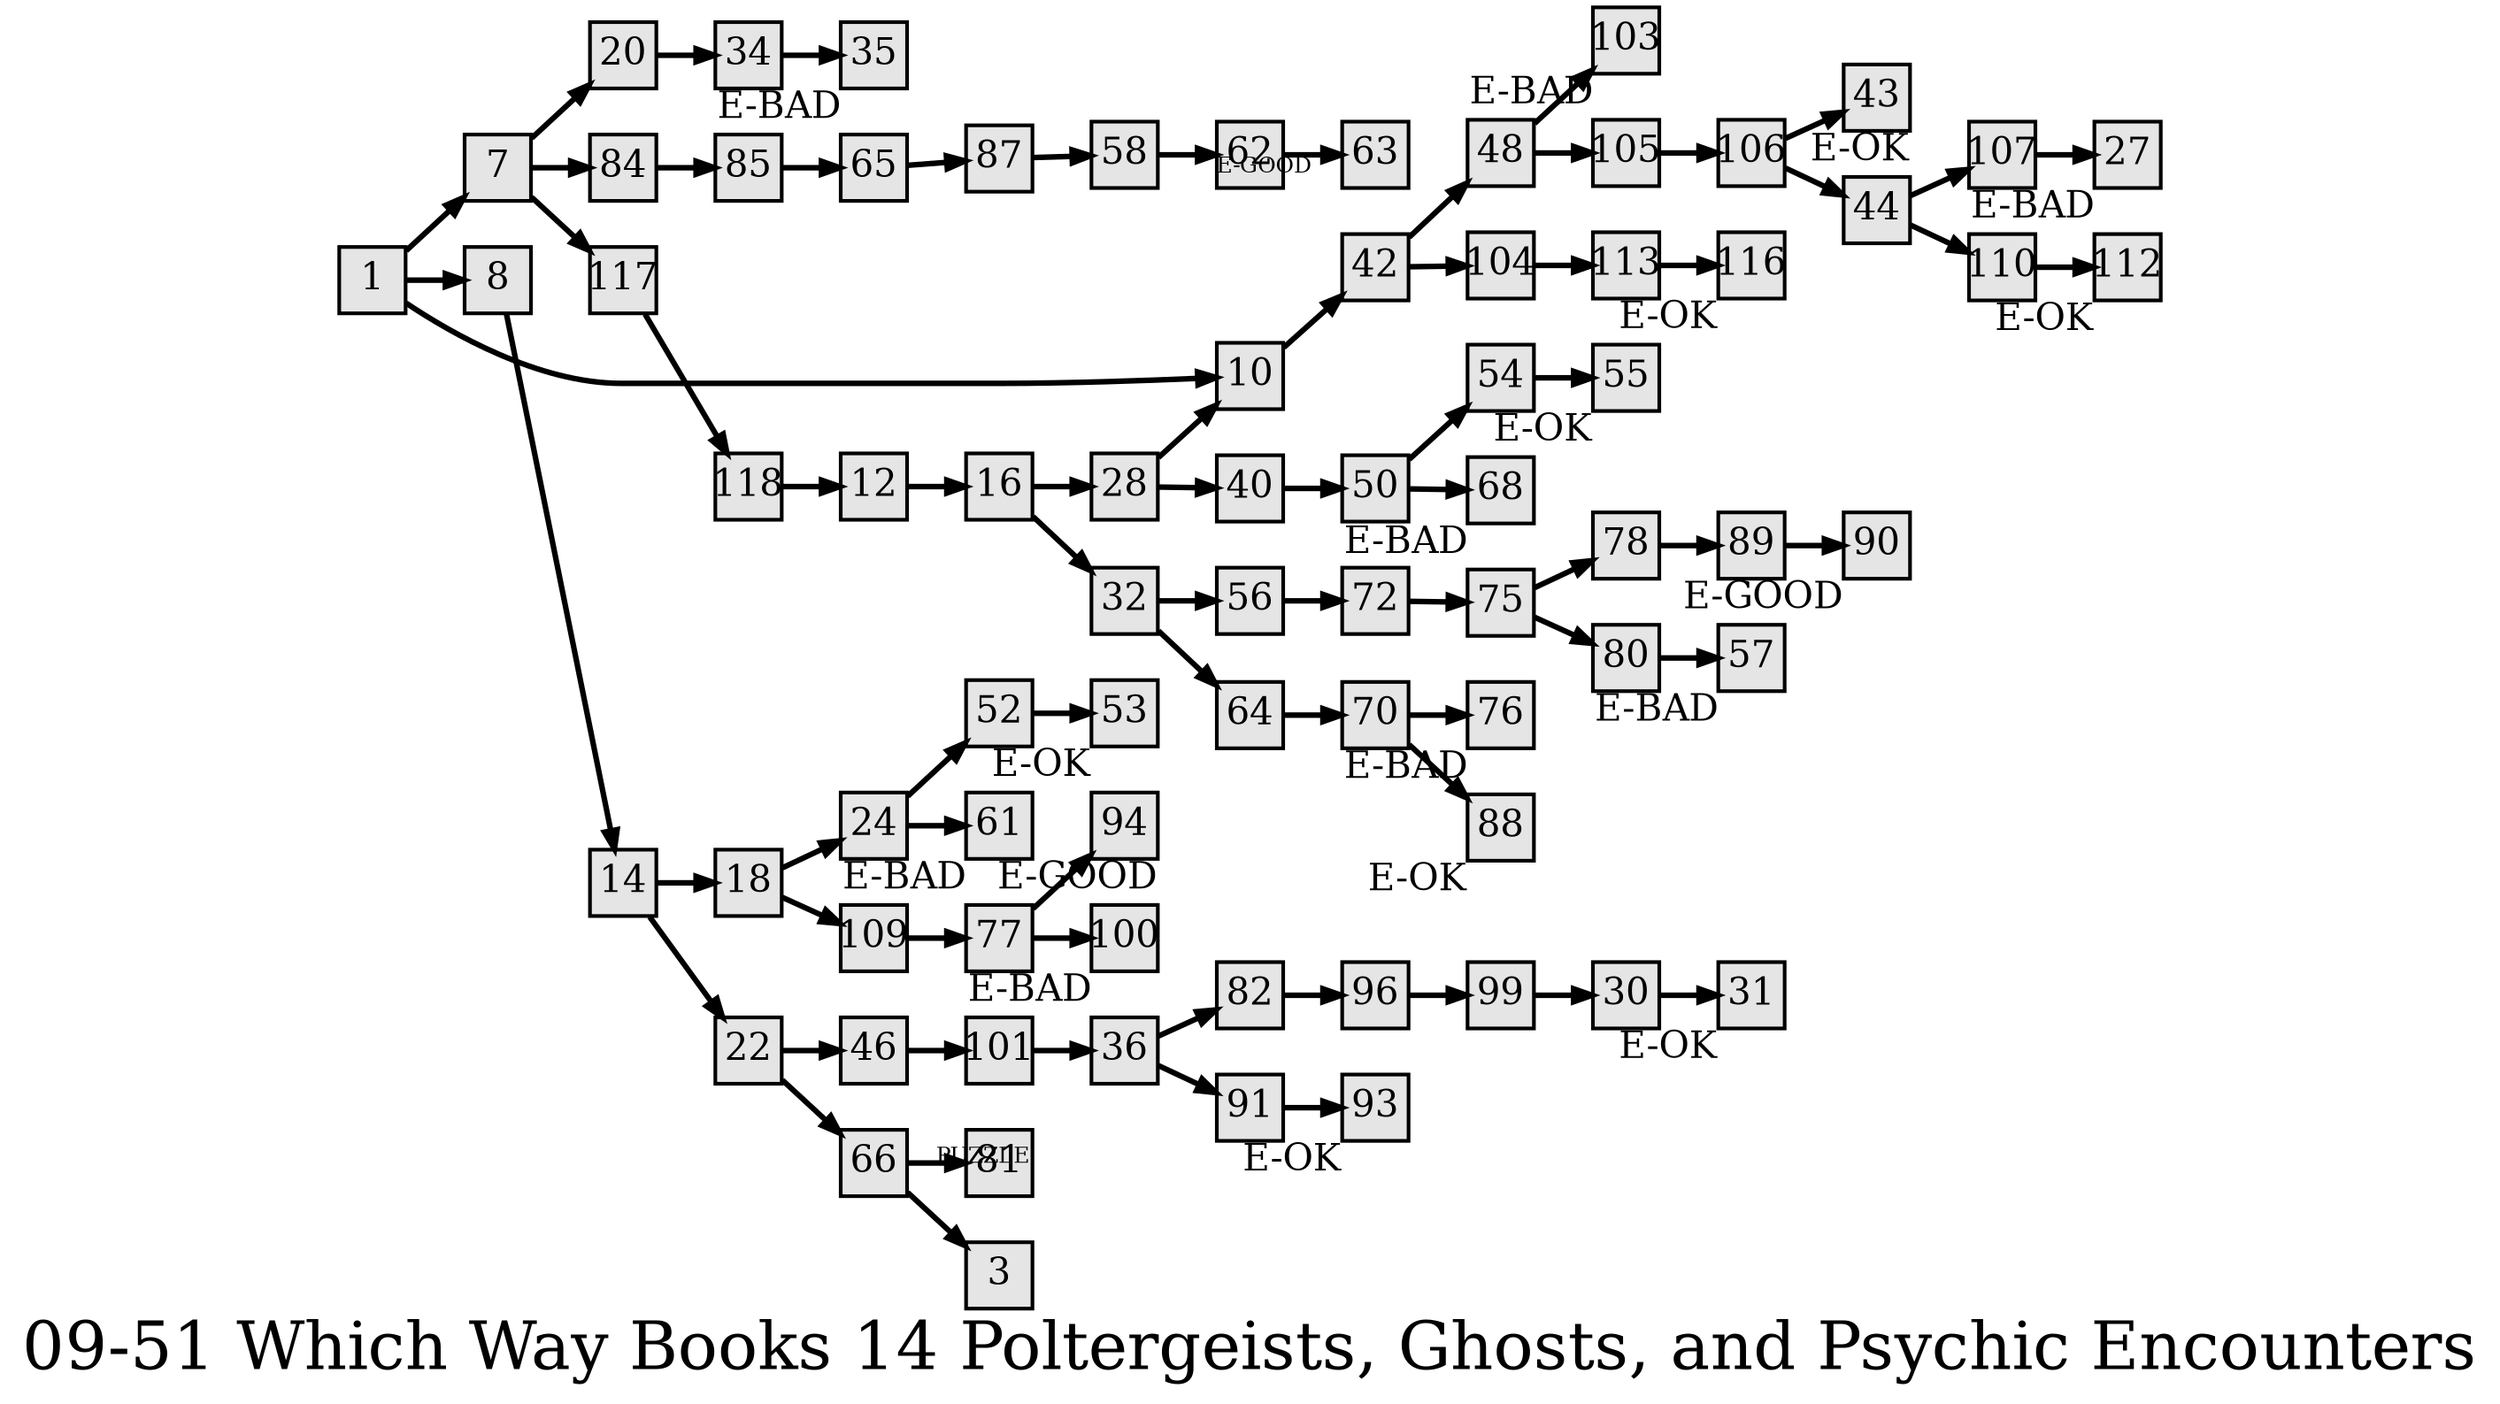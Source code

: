 digraph g{
  graph [ label="09-51 Which Way Books 14 Poltergeists, Ghosts, and Psychic Encounters" rankdir=LR, ordering=out, fontsize=36, nodesep="0.35", ranksep="0.45"];
  node  [shape=rect, penwidth=2, fontsize=20, style=filled, fillcolor=grey90, margin="0,0", labelfloat=true, regular=true, fixedsize=true];
  edge  [labelfloat=true, penwidth=3, fontsize=12];
  // ---;
  // group  : Katz;
  // id     :;
  // gbid   :;
  // series :;
  // title  :;
  // author :;
  // credit:;
  // - name : Juliet Way-Henthorne;
  // role : encoder;
  // date : 2017-09-05;
  // - name : Jeremy Douglass;
  // role : editor;
  // date : 2017-10-19;
  // render:;
  // - name   : small;
  // styles : gvStyles-small.txt;
  // engine : dot;
  // comment: >;
  
  // ---;
  
  // From | To | Label;
  
  1 -> 7;
  1 -> 8;
  1 -> 10;
  7 -> 20;
  7 -> 84;
  7 -> 117;
  8 -> 14;
  10 -> 42;
  12 -> 16;
  14 -> 18;
  14 -> 22;
  16 -> 28;
  16 -> 32;
  18 -> 24;
  18 -> 109;
  20 -> 34;
  22 -> 46;
  22 -> 66;
  24 -> 52;
  24 -> 61;
  27	[ xlabel="E-BAD" ];
  28 -> 10;
  28 -> 40;
  30 -> 31;
  31	[ xlabel="E-OK" ];
  32 -> 56;
  32 -> 64;
  34 -> 35;
  35	[ xlabel="E-BAD" ];
  36 -> 82;
  36 -> 91;
  40 -> 50;
  42 -> 48;
  42 -> 104;
  43	[ xlabel="E-OK" ];
  44 -> 107;
  44 -> 110;
  46 -> 101;
  48 -> 103;
  48 -> 105;
  50 -> 54;
  50 -> 68;
  52 -> 53;
  53	[ xlabel="E-OK" ];
  54 -> 55;
  55	[ xlabel="E-OK" ];
  56 -> 72;
  57	[ xlabel="E-BAD" ];
  58 -> 62;
  62 -> 63	[ xlabel="E-GOOD" ];
  61	[ xlabel="E-BAD" ];
  64 -> 70;
  65 -> 87;
  66 -> 81	[ xlabel="PUZZLE" ];
  66 -> 3;
  68	[ xlabel="E-BAD" ];
  70 -> 76;
  70 -> 88;
  72 -> 75;
  75 -> 78;
  75 -> 80;
  76	[ xlabel="E-BAD" ];
  77 -> 94;
  77 -> 100;
  78 -> 89;
  80 -> 57;
  82 -> 96;
  84 -> 85;
  85 -> 65;
  87 -> 58;
  88	[ xlabel="E-OK" ];
  89 -> 90;
  90	[ xlabel="E-GOOD" ];
  91 -> 93;
  93	[ xlabel="E-OK" ];
  94	[ xlabel="E-GOOD" ];
  96 -> 99;
  99 -> 30;
  100	[ xlabel="E-BAD" ];
  101 -> 36;
  103	[ xlabel="E-BAD" ];
  
  104 -> 113;
  105 -> 106;
  106 -> 43;
  106 -> 44;
  107 -> 27;
  109 -> 77;
  110 -> 112;
  112	[ xlabel="E-OK" ];
  113 -> 116;
  116	[ xlabel="E-OK" ];
  117 -> 118;
  118 -> 12;
}


